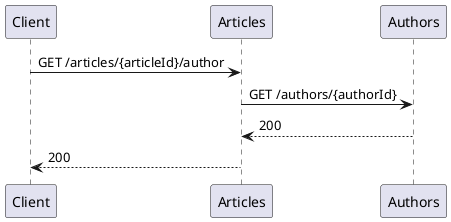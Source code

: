 @startuml
Client -> Articles : GET /articles/{articleId}/author
Articles -> Authors : GET /authors/{authorId}
Articles <-- Authors : 200
Client <-- Articles : 200
@enduml